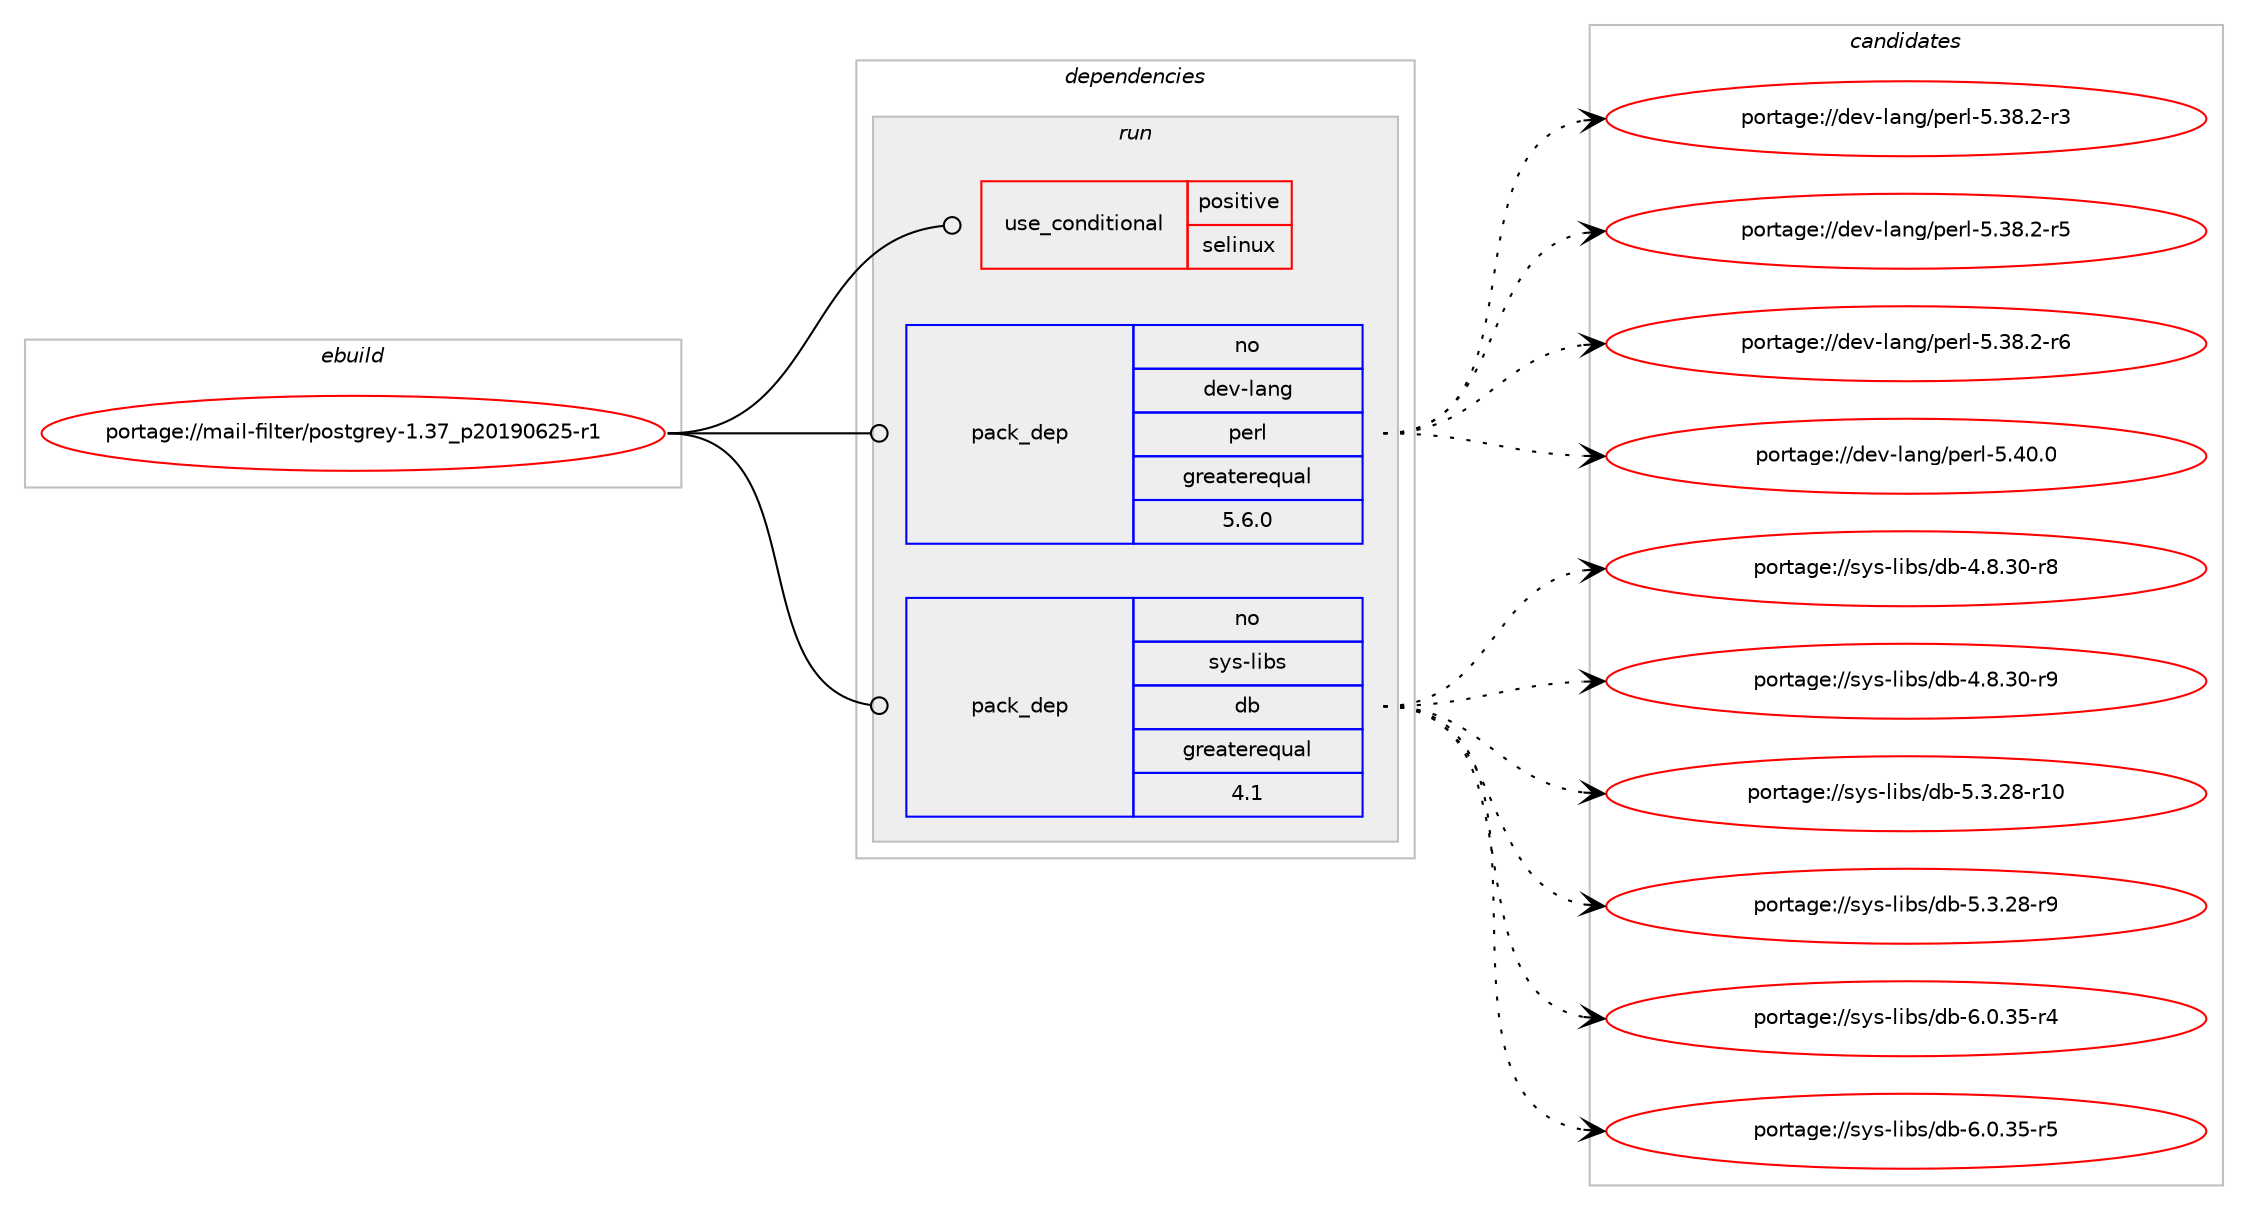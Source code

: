 digraph prolog {

# *************
# Graph options
# *************

newrank=true;
concentrate=true;
compound=true;
graph [rankdir=LR,fontname=Helvetica,fontsize=10,ranksep=1.5];#, ranksep=2.5, nodesep=0.2];
edge  [arrowhead=vee];
node  [fontname=Helvetica,fontsize=10];

# **********
# The ebuild
# **********

subgraph cluster_leftcol {
color=gray;
rank=same;
label=<<i>ebuild</i>>;
id [label="portage://mail-filter/postgrey-1.37_p20190625-r1", color=red, width=4, href="../mail-filter/postgrey-1.37_p20190625-r1.svg"];
}

# ****************
# The dependencies
# ****************

subgraph cluster_midcol {
color=gray;
label=<<i>dependencies</i>>;
subgraph cluster_compile {
fillcolor="#eeeeee";
style=filled;
label=<<i>compile</i>>;
# *** BEGIN UNKNOWN DEPENDENCY TYPE (TODO) ***
# id -> package_dependency(portage://mail-filter/postgrey-1.37_p20190625-r1,install,no,acct-group,postgrey,none,[,,],[],[])
# *** END UNKNOWN DEPENDENCY TYPE (TODO) ***

# *** BEGIN UNKNOWN DEPENDENCY TYPE (TODO) ***
# id -> package_dependency(portage://mail-filter/postgrey-1.37_p20190625-r1,install,no,acct-user,postgrey,none,[,,],[],[])
# *** END UNKNOWN DEPENDENCY TYPE (TODO) ***

}
subgraph cluster_compileandrun {
fillcolor="#eeeeee";
style=filled;
label=<<i>compile and run</i>>;
}
subgraph cluster_run {
fillcolor="#eeeeee";
style=filled;
label=<<i>run</i>>;
subgraph cond68628 {
dependency146530 [label=<<TABLE BORDER="0" CELLBORDER="1" CELLSPACING="0" CELLPADDING="4"><TR><TD ROWSPAN="3" CELLPADDING="10">use_conditional</TD></TR><TR><TD>positive</TD></TR><TR><TD>selinux</TD></TR></TABLE>>, shape=none, color=red];
# *** BEGIN UNKNOWN DEPENDENCY TYPE (TODO) ***
# dependency146530 -> package_dependency(portage://mail-filter/postgrey-1.37_p20190625-r1,run,no,sec-policy,selinux-postgrey,none,[,,],[],[])
# *** END UNKNOWN DEPENDENCY TYPE (TODO) ***

}
id:e -> dependency146530:w [weight=20,style="solid",arrowhead="odot"];
# *** BEGIN UNKNOWN DEPENDENCY TYPE (TODO) ***
# id -> package_dependency(portage://mail-filter/postgrey-1.37_p20190625-r1,run,no,acct-group,postgrey,none,[,,],[],[])
# *** END UNKNOWN DEPENDENCY TYPE (TODO) ***

# *** BEGIN UNKNOWN DEPENDENCY TYPE (TODO) ***
# id -> package_dependency(portage://mail-filter/postgrey-1.37_p20190625-r1,run,no,acct-user,postgrey,none,[,,],[],[])
# *** END UNKNOWN DEPENDENCY TYPE (TODO) ***

subgraph pack75671 {
dependency146531 [label=<<TABLE BORDER="0" CELLBORDER="1" CELLSPACING="0" CELLPADDING="4" WIDTH="220"><TR><TD ROWSPAN="6" CELLPADDING="30">pack_dep</TD></TR><TR><TD WIDTH="110">no</TD></TR><TR><TD>dev-lang</TD></TR><TR><TD>perl</TD></TR><TR><TD>greaterequal</TD></TR><TR><TD>5.6.0</TD></TR></TABLE>>, shape=none, color=blue];
}
id:e -> dependency146531:w [weight=20,style="solid",arrowhead="odot"];
# *** BEGIN UNKNOWN DEPENDENCY TYPE (TODO) ***
# id -> package_dependency(portage://mail-filter/postgrey-1.37_p20190625-r1,run,no,dev-perl,BerkeleyDB,none,[,,],[],[])
# *** END UNKNOWN DEPENDENCY TYPE (TODO) ***

# *** BEGIN UNKNOWN DEPENDENCY TYPE (TODO) ***
# id -> package_dependency(portage://mail-filter/postgrey-1.37_p20190625-r1,run,no,dev-perl,IO-Multiplex,none,[,,],[],[])
# *** END UNKNOWN DEPENDENCY TYPE (TODO) ***

# *** BEGIN UNKNOWN DEPENDENCY TYPE (TODO) ***
# id -> package_dependency(portage://mail-filter/postgrey-1.37_p20190625-r1,run,no,dev-perl,Net-DNS,none,[,,],[],[])
# *** END UNKNOWN DEPENDENCY TYPE (TODO) ***

# *** BEGIN UNKNOWN DEPENDENCY TYPE (TODO) ***
# id -> package_dependency(portage://mail-filter/postgrey-1.37_p20190625-r1,run,no,dev-perl,Net-RBLClient,none,[,,],[],[])
# *** END UNKNOWN DEPENDENCY TYPE (TODO) ***

# *** BEGIN UNKNOWN DEPENDENCY TYPE (TODO) ***
# id -> package_dependency(portage://mail-filter/postgrey-1.37_p20190625-r1,run,no,dev-perl,Net-Server,none,[,,],[],[])
# *** END UNKNOWN DEPENDENCY TYPE (TODO) ***

# *** BEGIN UNKNOWN DEPENDENCY TYPE (TODO) ***
# id -> package_dependency(portage://mail-filter/postgrey-1.37_p20190625-r1,run,no,dev-perl,NetAddr-IP,none,[,,],[],[])
# *** END UNKNOWN DEPENDENCY TYPE (TODO) ***

# *** BEGIN UNKNOWN DEPENDENCY TYPE (TODO) ***
# id -> package_dependency(portage://mail-filter/postgrey-1.37_p20190625-r1,run,no,dev-perl,Parse-Syslog,none,[,,],[],[])
# *** END UNKNOWN DEPENDENCY TYPE (TODO) ***

subgraph pack75672 {
dependency146532 [label=<<TABLE BORDER="0" CELLBORDER="1" CELLSPACING="0" CELLPADDING="4" WIDTH="220"><TR><TD ROWSPAN="6" CELLPADDING="30">pack_dep</TD></TR><TR><TD WIDTH="110">no</TD></TR><TR><TD>sys-libs</TD></TR><TR><TD>db</TD></TR><TR><TD>greaterequal</TD></TR><TR><TD>4.1</TD></TR></TABLE>>, shape=none, color=blue];
}
id:e -> dependency146532:w [weight=20,style="solid",arrowhead="odot"];
# *** BEGIN UNKNOWN DEPENDENCY TYPE (TODO) ***
# id -> package_dependency(portage://mail-filter/postgrey-1.37_p20190625-r1,run,no,virtual,perl-Digest-SHA,none,[,,],[],[])
# *** END UNKNOWN DEPENDENCY TYPE (TODO) ***

}
}

# **************
# The candidates
# **************

subgraph cluster_choices {
rank=same;
color=gray;
label=<<i>candidates</i>>;

subgraph choice75671 {
color=black;
nodesep=1;
choice100101118451089711010347112101114108455346515646504511451 [label="portage://dev-lang/perl-5.38.2-r3", color=red, width=4,href="../dev-lang/perl-5.38.2-r3.svg"];
choice100101118451089711010347112101114108455346515646504511453 [label="portage://dev-lang/perl-5.38.2-r5", color=red, width=4,href="../dev-lang/perl-5.38.2-r5.svg"];
choice100101118451089711010347112101114108455346515646504511454 [label="portage://dev-lang/perl-5.38.2-r6", color=red, width=4,href="../dev-lang/perl-5.38.2-r6.svg"];
choice10010111845108971101034711210111410845534652484648 [label="portage://dev-lang/perl-5.40.0", color=red, width=4,href="../dev-lang/perl-5.40.0.svg"];
dependency146531:e -> choice100101118451089711010347112101114108455346515646504511451:w [style=dotted,weight="100"];
dependency146531:e -> choice100101118451089711010347112101114108455346515646504511453:w [style=dotted,weight="100"];
dependency146531:e -> choice100101118451089711010347112101114108455346515646504511454:w [style=dotted,weight="100"];
dependency146531:e -> choice10010111845108971101034711210111410845534652484648:w [style=dotted,weight="100"];
}
subgraph choice75672 {
color=black;
nodesep=1;
choice11512111545108105981154710098455246564651484511456 [label="portage://sys-libs/db-4.8.30-r8", color=red, width=4,href="../sys-libs/db-4.8.30-r8.svg"];
choice11512111545108105981154710098455246564651484511457 [label="portage://sys-libs/db-4.8.30-r9", color=red, width=4,href="../sys-libs/db-4.8.30-r9.svg"];
choice1151211154510810598115471009845534651465056451144948 [label="portage://sys-libs/db-5.3.28-r10", color=red, width=4,href="../sys-libs/db-5.3.28-r10.svg"];
choice11512111545108105981154710098455346514650564511457 [label="portage://sys-libs/db-5.3.28-r9", color=red, width=4,href="../sys-libs/db-5.3.28-r9.svg"];
choice11512111545108105981154710098455446484651534511452 [label="portage://sys-libs/db-6.0.35-r4", color=red, width=4,href="../sys-libs/db-6.0.35-r4.svg"];
choice11512111545108105981154710098455446484651534511453 [label="portage://sys-libs/db-6.0.35-r5", color=red, width=4,href="../sys-libs/db-6.0.35-r5.svg"];
dependency146532:e -> choice11512111545108105981154710098455246564651484511456:w [style=dotted,weight="100"];
dependency146532:e -> choice11512111545108105981154710098455246564651484511457:w [style=dotted,weight="100"];
dependency146532:e -> choice1151211154510810598115471009845534651465056451144948:w [style=dotted,weight="100"];
dependency146532:e -> choice11512111545108105981154710098455346514650564511457:w [style=dotted,weight="100"];
dependency146532:e -> choice11512111545108105981154710098455446484651534511452:w [style=dotted,weight="100"];
dependency146532:e -> choice11512111545108105981154710098455446484651534511453:w [style=dotted,weight="100"];
}
}

}
